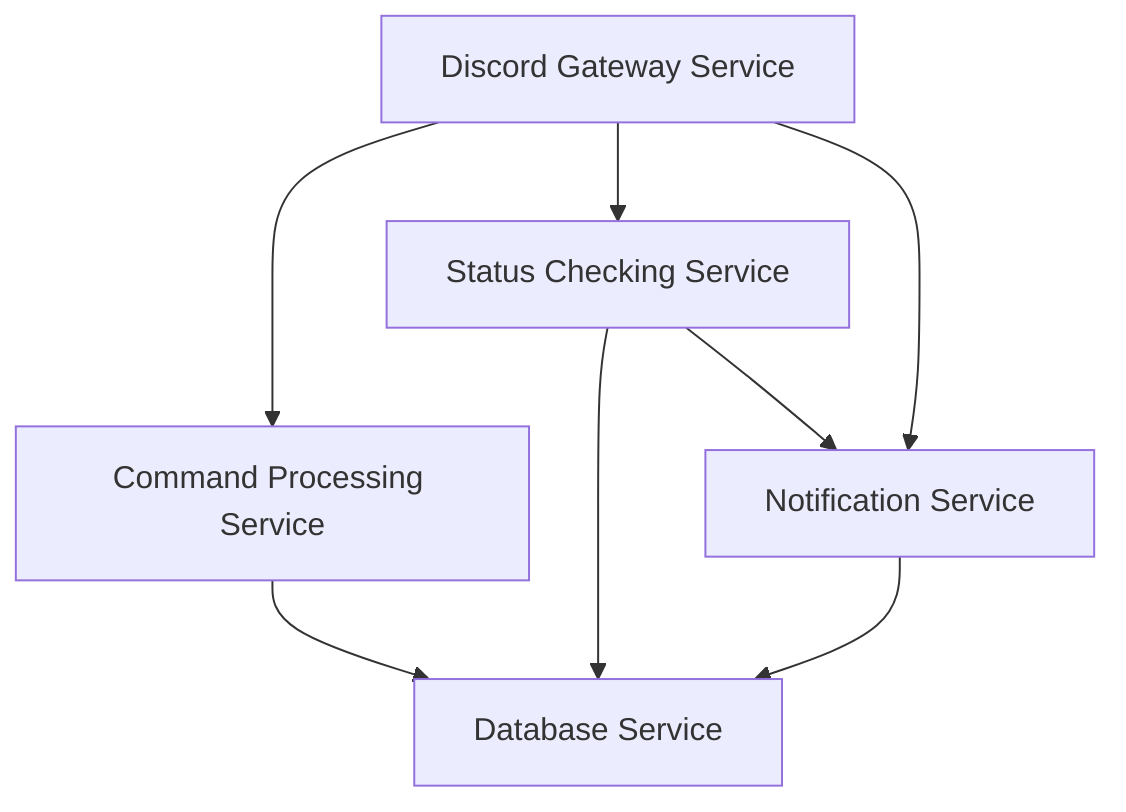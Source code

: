 graph TD
    A[Discord Gateway Service] --> B[Command Processing Service]
    A --> C[Status Checking Service]
    A --> D[Notification Service]
    B --> E[Database Service]
    C --> E
    D --> E
    C --> D